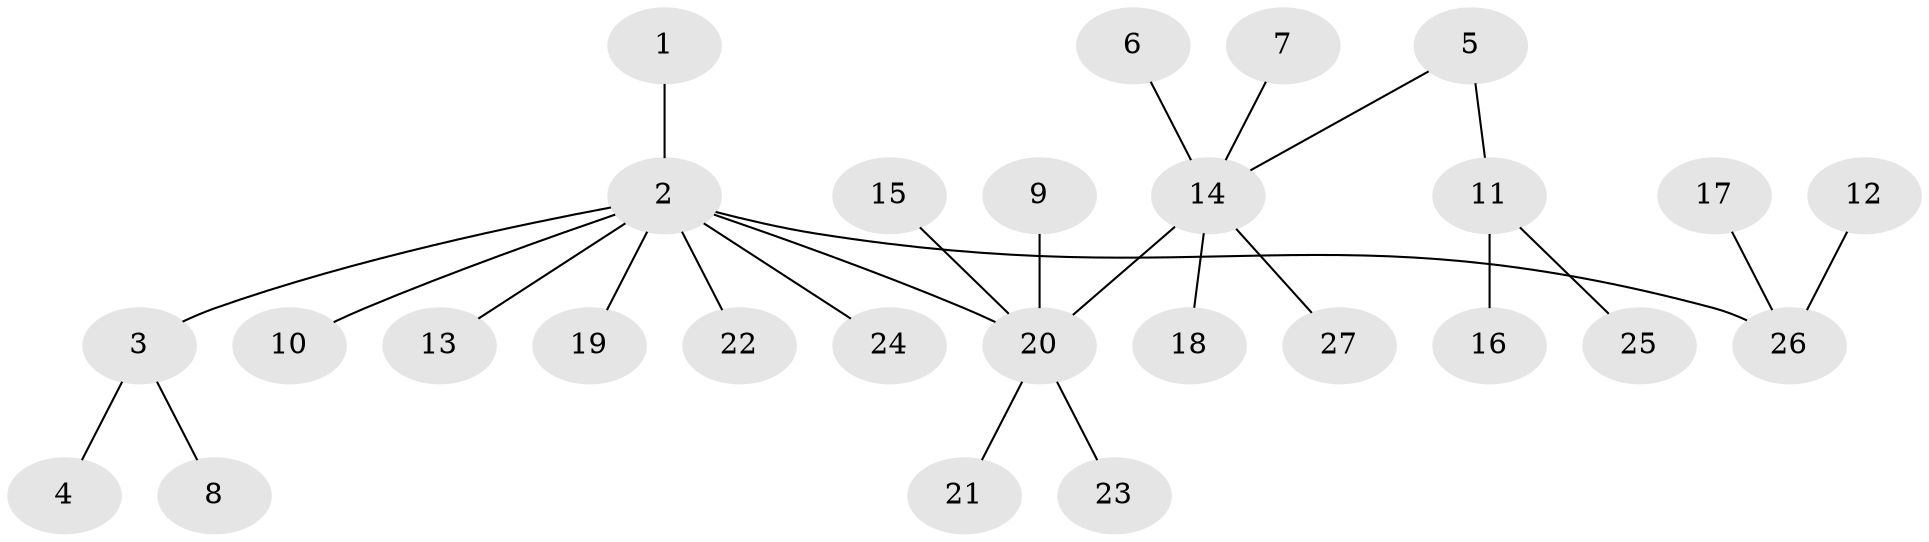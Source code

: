 // original degree distribution, {7: 0.018518518518518517, 6: 0.018518518518518517, 1: 0.5370370370370371, 3: 0.12962962962962962, 4: 0.07407407407407407, 2: 0.2037037037037037, 5: 0.018518518518518517}
// Generated by graph-tools (version 1.1) at 2025/50/03/09/25 03:50:20]
// undirected, 27 vertices, 26 edges
graph export_dot {
graph [start="1"]
  node [color=gray90,style=filled];
  1;
  2;
  3;
  4;
  5;
  6;
  7;
  8;
  9;
  10;
  11;
  12;
  13;
  14;
  15;
  16;
  17;
  18;
  19;
  20;
  21;
  22;
  23;
  24;
  25;
  26;
  27;
  1 -- 2 [weight=1.0];
  2 -- 3 [weight=1.0];
  2 -- 10 [weight=1.0];
  2 -- 13 [weight=1.0];
  2 -- 19 [weight=1.0];
  2 -- 20 [weight=1.0];
  2 -- 22 [weight=1.0];
  2 -- 24 [weight=1.0];
  2 -- 26 [weight=1.0];
  3 -- 4 [weight=1.0];
  3 -- 8 [weight=1.0];
  5 -- 11 [weight=1.0];
  5 -- 14 [weight=1.0];
  6 -- 14 [weight=1.0];
  7 -- 14 [weight=1.0];
  9 -- 20 [weight=1.0];
  11 -- 16 [weight=1.0];
  11 -- 25 [weight=1.0];
  12 -- 26 [weight=1.0];
  14 -- 18 [weight=1.0];
  14 -- 20 [weight=1.0];
  14 -- 27 [weight=1.0];
  15 -- 20 [weight=1.0];
  17 -- 26 [weight=1.0];
  20 -- 21 [weight=1.0];
  20 -- 23 [weight=1.0];
}
